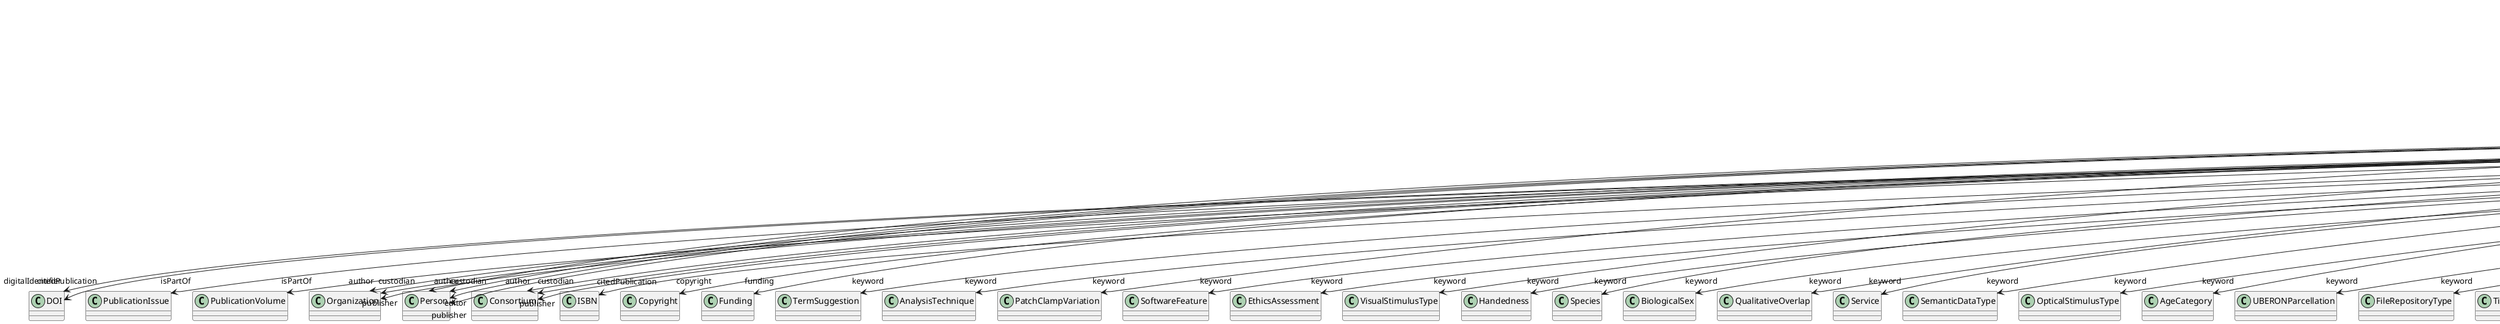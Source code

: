 @startuml
class ScholarlyArticle {
+digitalIdentifier
+isPartOf
+pagination
+abstract
+author
+citedPublication
+copyright
+creationDate
+custodian
+editor
+funding
+IRI
+keyword
+license
+modificationDate
+name
+publicationDate
+publisher
+versionIdentifier

}
ScholarlyArticle -d-> "digitalIdentifier" DOI
ScholarlyArticle -d-> "isPartOf" PublicationIssue
ScholarlyArticle -d-> "isPartOf" PublicationVolume
ScholarlyArticle -d-> "author" Organization
ScholarlyArticle -d-> "author" Person
ScholarlyArticle -d-> "author" Consortium
ScholarlyArticle -d-> "citedPublication" DOI
ScholarlyArticle -d-> "citedPublication" ISBN
ScholarlyArticle -d-> "copyright" Copyright
ScholarlyArticle -d-> "custodian" Organization
ScholarlyArticle -d-> "custodian" Person
ScholarlyArticle -d-> "custodian" Consortium
ScholarlyArticle -d-> "editor" Person
ScholarlyArticle -d-> "funding" Funding
ScholarlyArticle -d-> "keyword" TermSuggestion
ScholarlyArticle -d-> "keyword" AnalysisTechnique
ScholarlyArticle -d-> "keyword" PatchClampVariation
ScholarlyArticle -d-> "keyword" SoftwareFeature
ScholarlyArticle -d-> "keyword" EthicsAssessment
ScholarlyArticle -d-> "keyword" VisualStimulusType
ScholarlyArticle -d-> "keyword" Handedness
ScholarlyArticle -d-> "keyword" Species
ScholarlyArticle -d-> "keyword" BiologicalSex
ScholarlyArticle -d-> "keyword" QualitativeOverlap
ScholarlyArticle -d-> "keyword" Service
ScholarlyArticle -d-> "keyword" SemanticDataType
ScholarlyArticle -d-> "keyword" OpticalStimulusType
ScholarlyArticle -d-> "keyword" AgeCategory
ScholarlyArticle -d-> "keyword" UBERONParcellation
ScholarlyArticle -d-> "keyword" FileRepositoryType
ScholarlyArticle -d-> "keyword" TissueSampleAttribute
ScholarlyArticle -d-> "keyword" TypeOfUncertainty
ScholarlyArticle -d-> "keyword" OlfactoryStimulusType
ScholarlyArticle -d-> "keyword" OperatingSystem
ScholarlyArticle -d-> "keyword" LearningResourceType
ScholarlyArticle -d-> "keyword" ModelScope
ScholarlyArticle -d-> "keyword" ElectricalStimulusType
ScholarlyArticle -d-> "keyword" OperatingDevice
ScholarlyArticle -d-> "keyword" CellType
ScholarlyArticle -d-> "keyword" Disease
ScholarlyArticle -d-> "keyword" FileBundleGrouping
ScholarlyArticle -d-> "keyword" AuditoryStimulusType
ScholarlyArticle -d-> "keyword" ChemicalMixtureType
ScholarlyArticle -d-> "keyword" EducationalLevel
ScholarlyArticle -d-> "keyword" AnatomicalPlane
ScholarlyArticle -d-> "keyword" SubjectAttribute
ScholarlyArticle -d-> "keyword" DataType
ScholarlyArticle -d-> "keyword" SubcellularEntity
ScholarlyArticle -d-> "keyword" CriteriaQualityType
ScholarlyArticle -d-> "keyword" ActionStatusType
ScholarlyArticle -d-> "keyword" GeneticStrainType
ScholarlyArticle -d-> "keyword" StimulationApproach
ScholarlyArticle -d-> "keyword" Colormap
ScholarlyArticle -d-> "keyword" MetaDataModelType
ScholarlyArticle -d-> "keyword" OrganismSubstance
ScholarlyArticle -d-> "keyword" TactileStimulusType
ScholarlyArticle -d-> "keyword" OrganismSystem
ScholarlyArticle -d-> "keyword" GustatoryStimulusType
ScholarlyArticle -d-> "keyword" CranialWindowConstructionType
ScholarlyArticle -d-> "keyword" Organ
ScholarlyArticle -d-> "keyword" Laterality
ScholarlyArticle -d-> "keyword" AnnotationType
ScholarlyArticle -d-> "keyword" PreparationType
ScholarlyArticle -d-> "keyword" Terminology
ScholarlyArticle -d-> "keyword" UnitOfMeasurement
ScholarlyArticle -d-> "keyword" ModelAbstractionLevel
ScholarlyArticle -d-> "keyword" AnatomicalAxesOrientation
ScholarlyArticle -d-> "keyword" ProgrammingLanguage
ScholarlyArticle -d-> "keyword" CranialWindowReinforcementType
ScholarlyArticle -d-> "keyword" SoftwareApplicationCategory
ScholarlyArticle -d-> "keyword" TissueSampleType
ScholarlyArticle -d-> "keyword" Technique
ScholarlyArticle -d-> "keyword" DifferenceMeasure
ScholarlyArticle -d-> "keyword" StimulationTechnique
ScholarlyArticle -d-> "keyword" AnatomicalIdentificationType
ScholarlyArticle -d-> "keyword" FileUsageRole
ScholarlyArticle -d-> "keyword" DiseaseModel
ScholarlyArticle -d-> "keyword" MeasuredQuantity
ScholarlyArticle -d-> "keyword" ProductAccessibility
ScholarlyArticle -d-> "keyword" DeviceType
ScholarlyArticle -d-> "keyword" Language
ScholarlyArticle -d-> "keyword" BreedingType
ScholarlyArticle -d-> "keyword" BiologicalOrder
ScholarlyArticle -d-> "keyword" AtlasType
ScholarlyArticle -d-> "keyword" MolecularEntity
ScholarlyArticle -d-> "keyword" ExperimentalApproach
ScholarlyArticle -d-> "keyword" ContributionType
ScholarlyArticle -d-> "keyword" SetupType
ScholarlyArticle -d-> "keyword" CellCultureType
ScholarlyArticle -d-> "keyword" AnnotationCriteriaType
ScholarlyArticle -d-> "license" License
ScholarlyArticle -d-> "publisher" Organization
ScholarlyArticle -d-> "publisher" Person
ScholarlyArticle -d-> "publisher" Consortium

@enduml